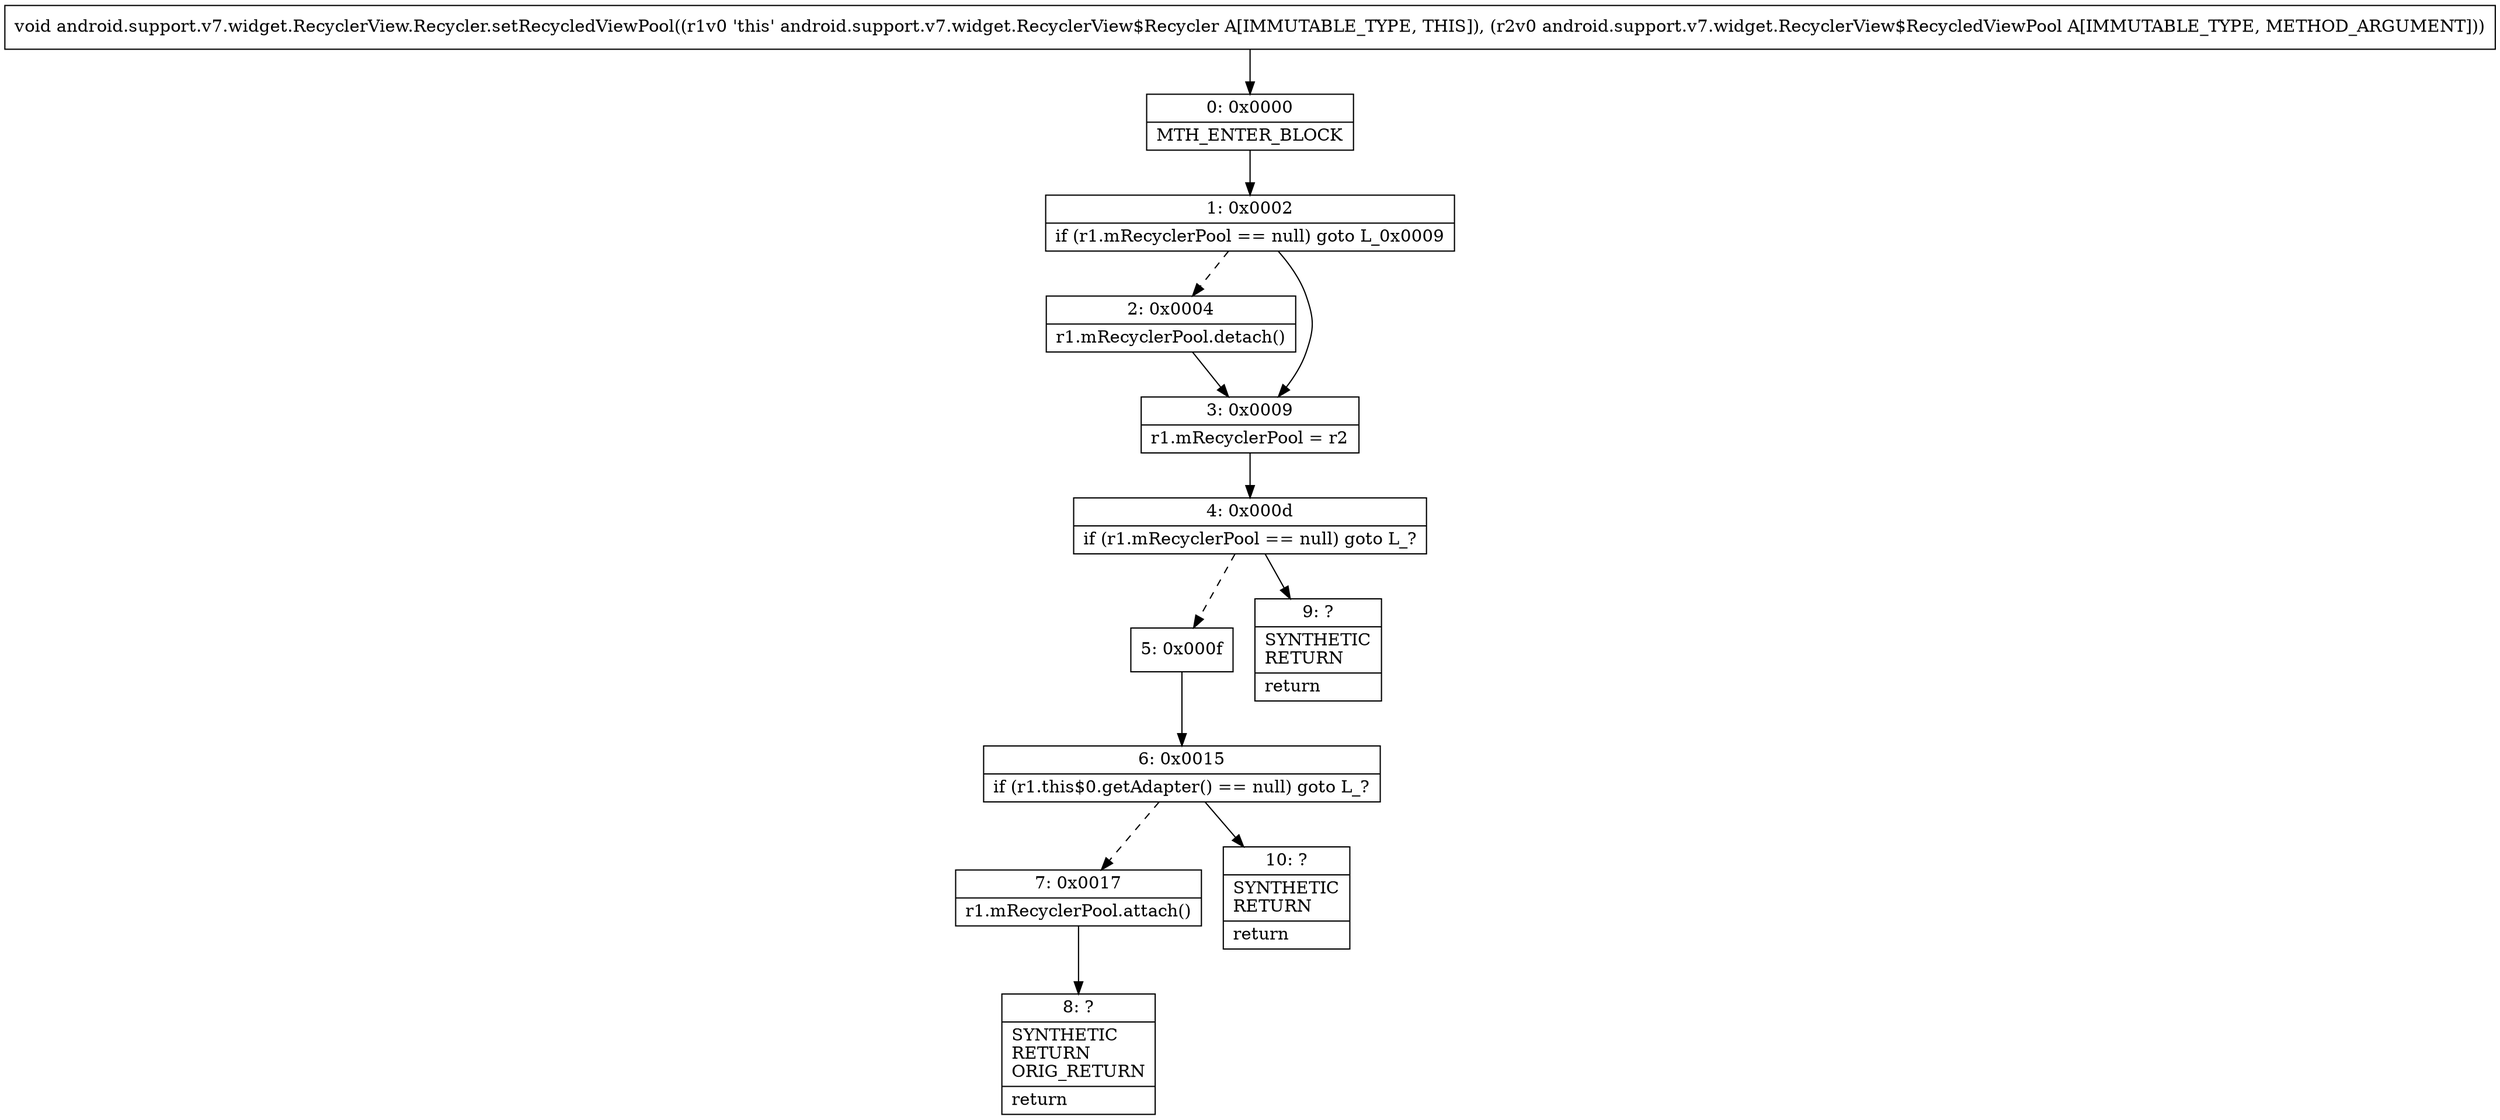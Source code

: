 digraph "CFG forandroid.support.v7.widget.RecyclerView.Recycler.setRecycledViewPool(Landroid\/support\/v7\/widget\/RecyclerView$RecycledViewPool;)V" {
Node_0 [shape=record,label="{0\:\ 0x0000|MTH_ENTER_BLOCK\l}"];
Node_1 [shape=record,label="{1\:\ 0x0002|if (r1.mRecyclerPool == null) goto L_0x0009\l}"];
Node_2 [shape=record,label="{2\:\ 0x0004|r1.mRecyclerPool.detach()\l}"];
Node_3 [shape=record,label="{3\:\ 0x0009|r1.mRecyclerPool = r2\l}"];
Node_4 [shape=record,label="{4\:\ 0x000d|if (r1.mRecyclerPool == null) goto L_?\l}"];
Node_5 [shape=record,label="{5\:\ 0x000f}"];
Node_6 [shape=record,label="{6\:\ 0x0015|if (r1.this$0.getAdapter() == null) goto L_?\l}"];
Node_7 [shape=record,label="{7\:\ 0x0017|r1.mRecyclerPool.attach()\l}"];
Node_8 [shape=record,label="{8\:\ ?|SYNTHETIC\lRETURN\lORIG_RETURN\l|return\l}"];
Node_9 [shape=record,label="{9\:\ ?|SYNTHETIC\lRETURN\l|return\l}"];
Node_10 [shape=record,label="{10\:\ ?|SYNTHETIC\lRETURN\l|return\l}"];
MethodNode[shape=record,label="{void android.support.v7.widget.RecyclerView.Recycler.setRecycledViewPool((r1v0 'this' android.support.v7.widget.RecyclerView$Recycler A[IMMUTABLE_TYPE, THIS]), (r2v0 android.support.v7.widget.RecyclerView$RecycledViewPool A[IMMUTABLE_TYPE, METHOD_ARGUMENT])) }"];
MethodNode -> Node_0;
Node_0 -> Node_1;
Node_1 -> Node_2[style=dashed];
Node_1 -> Node_3;
Node_2 -> Node_3;
Node_3 -> Node_4;
Node_4 -> Node_5[style=dashed];
Node_4 -> Node_9;
Node_5 -> Node_6;
Node_6 -> Node_7[style=dashed];
Node_6 -> Node_10;
Node_7 -> Node_8;
}

